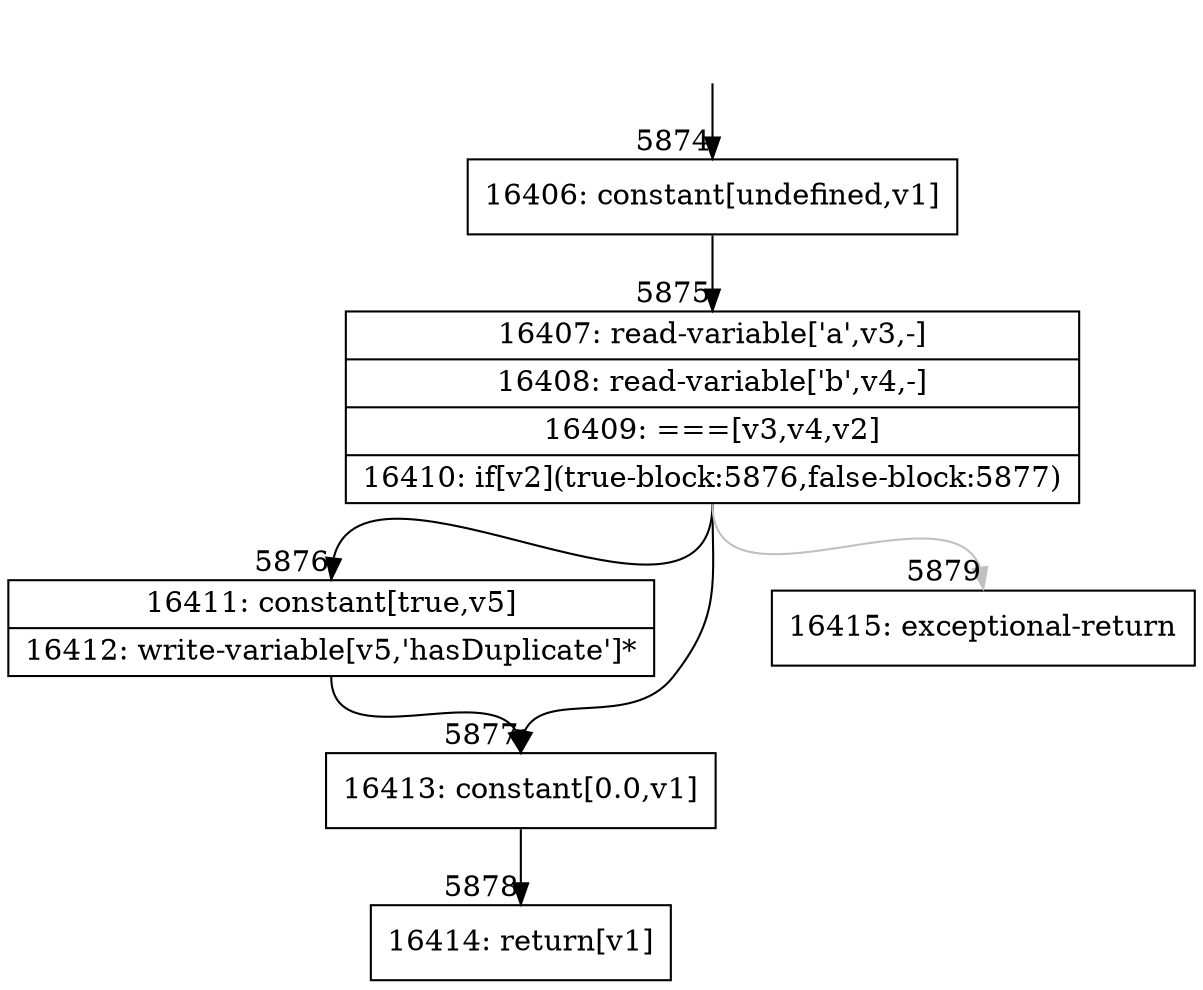 digraph {
rankdir="TD"
BB_entry465[shape=none,label=""];
BB_entry465 -> BB5874 [tailport=s, headport=n, headlabel="    5874"]
BB5874 [shape=record label="{16406: constant[undefined,v1]}" ] 
BB5874 -> BB5875 [tailport=s, headport=n, headlabel="      5875"]
BB5875 [shape=record label="{16407: read-variable['a',v3,-]|16408: read-variable['b',v4,-]|16409: ===[v3,v4,v2]|16410: if[v2](true-block:5876,false-block:5877)}" ] 
BB5875 -> BB5876 [tailport=s, headport=n, headlabel="      5876"]
BB5875 -> BB5877 [tailport=s, headport=n, headlabel="      5877"]
BB5875 -> BB5879 [tailport=s, headport=n, color=gray, headlabel="      5879"]
BB5876 [shape=record label="{16411: constant[true,v5]|16412: write-variable[v5,'hasDuplicate']*}" ] 
BB5876 -> BB5877 [tailport=s, headport=n]
BB5877 [shape=record label="{16413: constant[0.0,v1]}" ] 
BB5877 -> BB5878 [tailport=s, headport=n, headlabel="      5878"]
BB5878 [shape=record label="{16414: return[v1]}" ] 
BB5879 [shape=record label="{16415: exceptional-return}" ] 
//#$~ 4534
}
